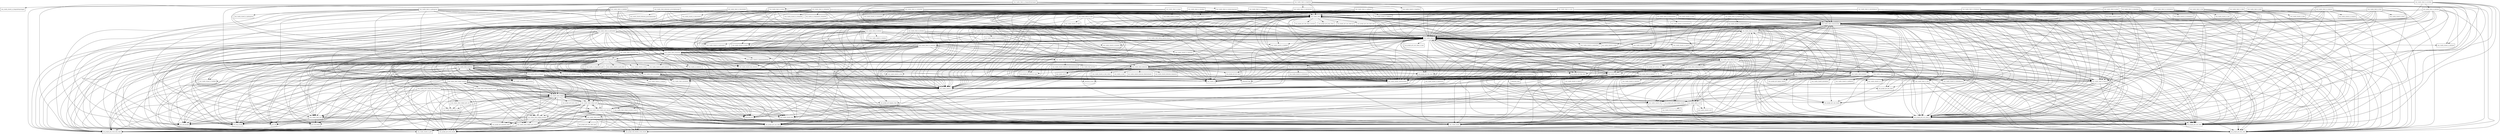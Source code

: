 digraph vaadin_client_8_1_0_rc2_package_dependencies {
  node [shape = box, fontsize=10.0];
  com_vaadin_client -> com_google_gwt_aria_client;
  com_vaadin_client -> com_google_gwt_core_client;
  com_vaadin_client -> com_google_gwt_core_client_impl;
  com_vaadin_client -> com_google_gwt_core_shared;
  com_vaadin_client -> com_google_gwt_dom_client;
  com_vaadin_client -> com_google_gwt_event_dom_client;
  com_vaadin_client -> com_google_gwt_event_shared;
  com_vaadin_client -> com_google_gwt_http_client;
  com_vaadin_client -> com_google_gwt_i18n_client;
  com_vaadin_client -> com_google_gwt_i18n_client_constants;
  com_vaadin_client -> com_google_gwt_i18n_shared;
  com_vaadin_client -> com_google_gwt_jsonp_client;
  com_vaadin_client -> com_google_gwt_logging_client;
  com_vaadin_client -> com_google_gwt_regexp_shared;
  com_vaadin_client -> com_google_gwt_resources_client;
  com_vaadin_client -> com_google_gwt_storage_client;
  com_vaadin_client -> com_google_gwt_user_client;
  com_vaadin_client -> com_google_gwt_user_client_rpc;
  com_vaadin_client -> com_google_gwt_user_client_ui;
  com_vaadin_client -> com_google_web_bindery_event_shared;
  com_vaadin_client -> com_vaadin_client_communication;
  com_vaadin_client -> com_vaadin_client_componentlocator;
  com_vaadin_client -> com_vaadin_client_debug_internal;
  com_vaadin_client -> com_vaadin_client_debug_internal_theme;
  com_vaadin_client -> com_vaadin_client_event;
  com_vaadin_client -> com_vaadin_client_extensions;
  com_vaadin_client -> com_vaadin_client_metadata;
  com_vaadin_client -> com_vaadin_client_ui;
  com_vaadin_client -> com_vaadin_client_ui_aria;
  com_vaadin_client -> com_vaadin_client_ui_layout;
  com_vaadin_client -> com_vaadin_client_ui_ui;
  com_vaadin_client -> com_vaadin_server;
  com_vaadin_client -> com_vaadin_shared;
  com_vaadin_client -> com_vaadin_shared_communication;
  com_vaadin_client -> com_vaadin_shared_ui;
  com_vaadin_client -> com_vaadin_shared_ui_datefield;
  com_vaadin_client -> com_vaadin_shared_ui_ui;
  com_vaadin_client -> com_vaadin_shared_util;
  com_vaadin_client -> elemental_json;
  com_vaadin_client -> java_lang_invoke;
  com_vaadin_client -> java_util_function;
  com_vaadin_client_communication -> com_google_gwt_core_client;
  com_vaadin_client_communication -> com_google_gwt_core_shared;
  com_vaadin_client_communication -> com_google_gwt_dom_client;
  com_vaadin_client_communication -> com_google_gwt_event_dom_client;
  com_vaadin_client_communication -> com_google_gwt_event_shared;
  com_vaadin_client_communication -> com_google_gwt_http_client;
  com_vaadin_client_communication -> com_google_gwt_regexp_shared;
  com_vaadin_client_communication -> com_google_gwt_user_client;
  com_vaadin_client_communication -> com_google_gwt_user_client_ui;
  com_vaadin_client_communication -> com_google_web_bindery_event_shared;
  com_vaadin_client_communication -> com_vaadin_client;
  com_vaadin_client_communication -> com_vaadin_client_extensions;
  com_vaadin_client_communication -> com_vaadin_client_metadata;
  com_vaadin_client_communication -> com_vaadin_client_ui;
  com_vaadin_client_communication -> com_vaadin_client_ui_dd;
  com_vaadin_client_communication -> com_vaadin_client_ui_ui;
  com_vaadin_client_communication -> com_vaadin_client_ui_window;
  com_vaadin_client_communication -> com_vaadin_shared;
  com_vaadin_client_communication -> com_vaadin_shared_communication;
  com_vaadin_client_communication -> com_vaadin_shared_ui_ui;
  com_vaadin_client_communication -> com_vaadin_shared_util;
  com_vaadin_client_communication -> elemental_json;
  com_vaadin_client_componentlocator -> com_google_gwt_core_client;
  com_vaadin_client_componentlocator -> com_google_gwt_dom_client;
  com_vaadin_client_componentlocator -> com_google_gwt_regexp_shared;
  com_vaadin_client_componentlocator -> com_google_gwt_user_client;
  com_vaadin_client_componentlocator -> com_google_gwt_user_client_ui;
  com_vaadin_client_componentlocator -> com_vaadin_client;
  com_vaadin_client_componentlocator -> com_vaadin_client_metadata;
  com_vaadin_client_componentlocator -> com_vaadin_client_ui;
  com_vaadin_client_componentlocator -> com_vaadin_client_ui_orderedlayout;
  com_vaadin_client_componentlocator -> com_vaadin_client_ui_ui;
  com_vaadin_client_componentlocator -> com_vaadin_client_ui_window;
  com_vaadin_client_componentlocator -> com_vaadin_shared;
  com_vaadin_client_componentlocator -> com_vaadin_shared_communication;
  com_vaadin_client_componentlocator -> java_lang_invoke;
  com_vaadin_client_componentlocator -> java_util_function;
  com_vaadin_client_componentlocator -> java_util_stream;
  com_vaadin_client_connectors -> com_google_gwt_core_client;
  com_vaadin_client_connectors -> com_google_gwt_dom_client;
  com_vaadin_client_connectors -> com_google_gwt_event_shared;
  com_vaadin_client_connectors -> com_google_gwt_user_client_ui;
  com_vaadin_client_connectors -> com_vaadin_client;
  com_vaadin_client_connectors -> com_vaadin_client_communication;
  com_vaadin_client_connectors -> com_vaadin_client_connectors_data;
  com_vaadin_client_connectors -> com_vaadin_client_connectors_grid;
  com_vaadin_client_connectors -> com_vaadin_client_data;
  com_vaadin_client_connectors -> com_vaadin_client_extensions;
  com_vaadin_client_connectors -> com_vaadin_client_metadata;
  com_vaadin_client_connectors -> com_vaadin_client_renderers;
  com_vaadin_client_connectors -> com_vaadin_client_ui;
  com_vaadin_client_connectors -> com_vaadin_client_widget_grid;
  com_vaadin_client_connectors -> com_vaadin_client_widgets;
  com_vaadin_client_connectors -> com_vaadin_shared;
  com_vaadin_client_connectors -> com_vaadin_shared_communication;
  com_vaadin_client_connectors -> com_vaadin_shared_data;
  com_vaadin_client_connectors -> com_vaadin_shared_data_selection;
  com_vaadin_client_connectors -> com_vaadin_shared_ui;
  com_vaadin_client_connectors -> com_vaadin_shared_ui_abstractlisting;
  com_vaadin_client_connectors -> com_vaadin_shared_ui_abstractmultiselect;
  com_vaadin_client_connectors -> com_vaadin_shared_ui_grid_renderers;
  com_vaadin_client_connectors -> com_vaadin_ui_renderers;
  com_vaadin_client_connectors -> elemental_json;
  com_vaadin_client_connectors -> java_lang_invoke;
  com_vaadin_client_connectors -> java_util;
  com_vaadin_client_connectors -> java_util_function;
  com_vaadin_client_connectors_data -> com_vaadin_client;
  com_vaadin_client_connectors_data -> com_vaadin_client_data;
  com_vaadin_client_connectors_data -> com_vaadin_client_extensions;
  com_vaadin_client_connectors_data -> com_vaadin_data_provider;
  com_vaadin_client_connectors_data -> com_vaadin_shared;
  com_vaadin_client_connectors_data -> com_vaadin_shared_communication;
  com_vaadin_client_connectors_data -> com_vaadin_shared_data;
  com_vaadin_client_connectors_data -> com_vaadin_shared_extension_datacommunicator;
  com_vaadin_client_connectors_data -> com_vaadin_shared_ui;
  com_vaadin_client_connectors_data -> elemental_json;
  com_vaadin_client_connectors_grid -> com_google_gwt_animation_client;
  com_vaadin_client_connectors_grid -> com_google_gwt_core_client;
  com_vaadin_client_connectors_grid -> com_google_gwt_dom_client;
  com_vaadin_client_connectors_grid -> com_google_gwt_event_shared;
  com_vaadin_client_connectors_grid -> com_google_gwt_safehtml_shared;
  com_vaadin_client_connectors_grid -> com_google_gwt_user_client;
  com_vaadin_client_connectors_grid -> com_google_gwt_user_client_ui;
  com_vaadin_client_connectors_grid -> com_vaadin_client;
  com_vaadin_client_connectors_grid -> com_vaadin_client_annotations;
  com_vaadin_client_connectors_grid -> com_vaadin_client_connectors;
  com_vaadin_client_connectors_grid -> com_vaadin_client_data;
  com_vaadin_client_connectors_grid -> com_vaadin_client_extensions;
  com_vaadin_client_connectors_grid -> com_vaadin_client_renderers;
  com_vaadin_client_connectors_grid -> com_vaadin_client_ui;
  com_vaadin_client_connectors_grid -> com_vaadin_client_ui_ui;
  com_vaadin_client_connectors_grid -> com_vaadin_client_widget_escalator;
  com_vaadin_client_connectors_grid -> com_vaadin_client_widget_escalator_events;
  com_vaadin_client_connectors_grid -> com_vaadin_client_widget_grid;
  com_vaadin_client_connectors_grid -> com_vaadin_client_widget_grid_events;
  com_vaadin_client_connectors_grid -> com_vaadin_client_widget_grid_selection;
  com_vaadin_client_connectors_grid -> com_vaadin_client_widget_grid_sort;
  com_vaadin_client_connectors_grid -> com_vaadin_client_widgets;
  com_vaadin_client_connectors_grid -> com_vaadin_shared;
  com_vaadin_client_connectors_grid -> com_vaadin_shared_communication;
  com_vaadin_client_connectors_grid -> com_vaadin_shared_data;
  com_vaadin_client_connectors_grid -> com_vaadin_shared_data_selection;
  com_vaadin_client_connectors_grid -> com_vaadin_shared_data_sort;
  com_vaadin_client_connectors_grid -> com_vaadin_shared_ui;
  com_vaadin_client_connectors_grid -> com_vaadin_shared_ui_abstractlisting;
  com_vaadin_client_connectors_grid -> com_vaadin_shared_ui_dnd;
  com_vaadin_client_connectors_grid -> com_vaadin_shared_ui_grid;
  com_vaadin_client_connectors_grid -> com_vaadin_shared_ui_grid_editor;
  com_vaadin_client_connectors_grid -> com_vaadin_shared_ui_grid_renderers;
  com_vaadin_client_connectors_grid -> com_vaadin_shared_ui_tree;
  com_vaadin_client_connectors_grid -> com_vaadin_shared_ui_treegrid;
  com_vaadin_client_connectors_grid -> com_vaadin_ui;
  com_vaadin_client_connectors_grid -> com_vaadin_ui_components_grid;
  com_vaadin_client_connectors_grid -> com_vaadin_ui_renderers;
  com_vaadin_client_connectors_grid -> elemental_events;
  com_vaadin_client_connectors_grid -> elemental_json;
  com_vaadin_client_connectors_grid -> java_lang_invoke;
  com_vaadin_client_connectors_grid -> java_util;
  com_vaadin_client_connectors_grid -> java_util_function;
  com_vaadin_client_connectors_grid -> java_util_stream;
  com_vaadin_client_connectors_tree -> com_vaadin_client_connectors_grid;
  com_vaadin_client_connectors_tree -> com_vaadin_client_renderers;
  com_vaadin_client_connectors_tree -> com_vaadin_client_widget_grid_selection;
  com_vaadin_client_connectors_tree -> com_vaadin_client_widgets;
  com_vaadin_client_connectors_tree -> com_vaadin_shared_communication;
  com_vaadin_client_connectors_tree -> com_vaadin_shared_ui;
  com_vaadin_client_connectors_tree -> com_vaadin_shared_ui_grid;
  com_vaadin_client_connectors_tree -> com_vaadin_shared_ui_tree;
  com_vaadin_client_connectors_tree -> com_vaadin_ui;
  com_vaadin_client_data -> com_google_gwt_core_client;
  com_vaadin_client_data -> com_vaadin_client;
  com_vaadin_client_data -> com_vaadin_shared;
  com_vaadin_client_data -> java_lang_invoke;
  com_vaadin_client_data -> java_util;
  com_vaadin_client_data -> java_util_function;
  com_vaadin_client_data -> java_util_stream;
  com_vaadin_client_debug_internal -> com_google_gwt_core_client;
  com_vaadin_client_debug_internal -> com_google_gwt_core_shared;
  com_vaadin_client_debug_internal -> com_google_gwt_dom_client;
  com_vaadin_client_debug_internal -> com_google_gwt_event_dom_client;
  com_vaadin_client_debug_internal -> com_google_gwt_event_logical_shared;
  com_vaadin_client_debug_internal -> com_google_gwt_event_shared;
  com_vaadin_client_debug_internal -> com_google_gwt_http_client;
  com_vaadin_client_debug_internal -> com_google_gwt_i18n_client;
  com_vaadin_client_debug_internal -> com_google_gwt_logging_client;
  com_vaadin_client_debug_internal -> com_google_gwt_storage_client;
  com_vaadin_client_debug_internal -> com_google_gwt_user_client;
  com_vaadin_client_debug_internal -> com_google_gwt_user_client_ui;
  com_vaadin_client_debug_internal -> com_vaadin_client;
  com_vaadin_client_debug_internal -> com_vaadin_client_communication;
  com_vaadin_client_debug_internal -> com_vaadin_client_componentlocator;
  com_vaadin_client_debug_internal -> com_vaadin_client_metadata;
  com_vaadin_client_debug_internal -> com_vaadin_client_ui;
  com_vaadin_client_debug_internal -> com_vaadin_client_ui_ui;
  com_vaadin_client_debug_internal -> com_vaadin_shared;
  com_vaadin_client_debug_internal -> com_vaadin_shared_communication;
  com_vaadin_client_debug_internal -> com_vaadin_shared_ui_ui;
  com_vaadin_client_debug_internal -> com_vaadin_shared_util;
  com_vaadin_client_debug_internal_theme -> com_google_gwt_resources_client;
  com_vaadin_client_event -> com_google_gwt_core_client;
  com_vaadin_client_event -> com_google_gwt_dom_client;
  com_vaadin_client_event -> com_google_gwt_event_dom_client;
  com_vaadin_client_event -> com_google_gwt_event_shared;
  com_vaadin_client_event -> com_google_gwt_user_client_impl;
  com_vaadin_client_event -> com_google_web_bindery_event_shared;
  com_vaadin_client_extensions -> com_google_gwt_animation_client;
  com_vaadin_client_extensions -> com_google_gwt_core_client;
  com_vaadin_client_extensions -> com_google_gwt_dom_client;
  com_vaadin_client_extensions -> com_google_gwt_event_dom_client;
  com_vaadin_client_extensions -> com_google_gwt_event_shared;
  com_vaadin_client_extensions -> com_google_gwt_http_client;
  com_vaadin_client_extensions -> com_google_gwt_user_client;
  com_vaadin_client_extensions -> com_google_gwt_user_client_ui;
  com_vaadin_client_extensions -> com_google_gwt_xhr_client;
  com_vaadin_client_extensions -> com_vaadin_client;
  com_vaadin_client_extensions -> com_vaadin_client_annotations;
  com_vaadin_client_extensions -> com_vaadin_client_communication;
  com_vaadin_client_extensions -> com_vaadin_client_ui;
  com_vaadin_client_extensions -> com_vaadin_client_ui_layout;
  com_vaadin_client_extensions -> com_vaadin_client_ui_ui;
  com_vaadin_client_extensions -> com_vaadin_server;
  com_vaadin_client_extensions -> com_vaadin_shared;
  com_vaadin_client_extensions -> com_vaadin_shared_communication;
  com_vaadin_client_extensions -> com_vaadin_shared_extension_filedownloader;
  com_vaadin_client_extensions -> com_vaadin_shared_extension_responsive;
  com_vaadin_client_extensions -> com_vaadin_shared_ui;
  com_vaadin_client_extensions -> com_vaadin_shared_ui_dnd;
  com_vaadin_client_extensions -> com_vaadin_shared_ui_dnd_criteria;
  com_vaadin_client_extensions -> com_vaadin_shared_util;
  com_vaadin_client_extensions -> com_vaadin_ui_dnd;
  com_vaadin_client_extensions -> elemental_events;
  com_vaadin_client_extensions -> elemental_html;
  com_vaadin_client_extensions -> java_lang_invoke;
  com_vaadin_client_extensions -> java_util;
  com_vaadin_client_extensions -> java_util_function;
  com_vaadin_client_extensions -> java_util_stream;
  com_vaadin_client_extensions_javascriptmanager -> com_google_gwt_core_client;
  com_vaadin_client_extensions_javascriptmanager -> com_vaadin_client;
  com_vaadin_client_extensions_javascriptmanager -> com_vaadin_client_communication;
  com_vaadin_client_extensions_javascriptmanager -> com_vaadin_client_extensions;
  com_vaadin_client_extensions_javascriptmanager -> com_vaadin_shared_communication;
  com_vaadin_client_extensions_javascriptmanager -> com_vaadin_shared_extension_javascriptmanager;
  com_vaadin_client_extensions_javascriptmanager -> com_vaadin_shared_ui;
  com_vaadin_client_extensions_javascriptmanager -> com_vaadin_ui;
  com_vaadin_client_extensions_javascriptmanager -> elemental_json;
  com_vaadin_client_metadata -> com_google_gwt_core_client;
  com_vaadin_client_metadata -> com_google_gwt_core_shared;
  com_vaadin_client_metadata -> com_google_gwt_dom_client;
  com_vaadin_client_metadata -> com_google_gwt_event_dom_client;
  com_vaadin_client_metadata -> com_google_gwt_event_shared;
  com_vaadin_client_metadata -> com_google_gwt_user_client;
  com_vaadin_client_metadata -> com_google_gwt_user_client_ui;
  com_vaadin_client_metadata -> com_vaadin_client;
  com_vaadin_client_metadata -> com_vaadin_client_communication;
  com_vaadin_client_metadata -> com_vaadin_shared_annotations;
  com_vaadin_client_renderers -> com_google_gwt_core_client;
  com_vaadin_client_renderers -> com_google_gwt_core_shared;
  com_vaadin_client_renderers -> com_google_gwt_dom_client;
  com_vaadin_client_renderers -> com_google_gwt_event_dom_client;
  com_vaadin_client_renderers -> com_google_gwt_event_shared;
  com_vaadin_client_renderers -> com_google_gwt_i18n_client;
  com_vaadin_client_renderers -> com_google_gwt_i18n_shared;
  com_vaadin_client_renderers -> com_google_gwt_safehtml_shared;
  com_vaadin_client_renderers -> com_google_gwt_user_client;
  com_vaadin_client_renderers -> com_google_gwt_user_client_ui;
  com_vaadin_client_renderers -> com_google_web_bindery_event_shared;
  com_vaadin_client_renderers -> com_vaadin_client;
  com_vaadin_client_renderers -> com_vaadin_client_ui;
  com_vaadin_client_renderers -> com_vaadin_client_ui_treegrid;
  com_vaadin_client_renderers -> com_vaadin_client_widget_escalator;
  com_vaadin_client_renderers -> com_vaadin_client_widget_grid;
  com_vaadin_client_renderers -> com_vaadin_client_widgets;
  com_vaadin_client_renderers -> com_vaadin_shared_data;
  com_vaadin_client_renderers -> com_vaadin_shared_ui_grid;
  com_vaadin_client_renderers -> elemental_json;
  com_vaadin_client_renderers -> java_lang_invoke;
  com_vaadin_client_renderers -> java_util_function;
  com_vaadin_client_ui -> com_google_gwt_animation_client;
  com_vaadin_client_ui -> com_google_gwt_aria_client;
  com_vaadin_client_ui -> com_google_gwt_core_client;
  com_vaadin_client_ui -> com_google_gwt_core_shared;
  com_vaadin_client_ui -> com_google_gwt_dom_client;
  com_vaadin_client_ui -> com_google_gwt_event_dom_client;
  com_vaadin_client_ui -> com_google_gwt_event_logical_shared;
  com_vaadin_client_ui -> com_google_gwt_event_shared;
  com_vaadin_client_ui -> com_google_gwt_http_client;
  com_vaadin_client_ui -> com_google_gwt_i18n_client;
  com_vaadin_client_ui -> com_google_gwt_regexp_shared;
  com_vaadin_client_ui -> com_google_gwt_user_client;
  com_vaadin_client_ui -> com_google_gwt_user_client_ui;
  com_vaadin_client_ui -> com_google_gwt_user_client_ui_impl;
  com_vaadin_client_ui -> com_google_gwt_xhr_client;
  com_vaadin_client_ui -> com_google_web_bindery_event_shared;
  com_vaadin_client_ui -> com_vaadin_client;
  com_vaadin_client_ui -> com_vaadin_client_annotations;
  com_vaadin_client_ui -> com_vaadin_client_communication;
  com_vaadin_client_ui -> com_vaadin_client_connectors;
  com_vaadin_client_ui -> com_vaadin_client_debug_internal;
  com_vaadin_client_ui -> com_vaadin_client_extensions;
  com_vaadin_client_ui -> com_vaadin_client_metadata;
  com_vaadin_client_ui -> com_vaadin_client_ui_aria;
  com_vaadin_client_ui -> com_vaadin_client_ui_combobox;
  com_vaadin_client_ui -> com_vaadin_client_ui_dd;
  com_vaadin_client_ui -> com_vaadin_client_ui_gridlayout;
  com_vaadin_client_ui -> com_vaadin_client_ui_layout;
  com_vaadin_client_ui -> com_vaadin_client_ui_menubar;
  com_vaadin_client_ui -> com_vaadin_client_ui_orderedlayout;
  com_vaadin_client_ui -> com_vaadin_client_ui_popupview;
  com_vaadin_client_ui -> com_vaadin_client_ui_richtextarea;
  com_vaadin_client_ui -> com_vaadin_client_ui_ui;
  com_vaadin_client_ui -> com_vaadin_client_ui_upload;
  com_vaadin_client_ui -> com_vaadin_client_ui_window;
  com_vaadin_client_ui -> com_vaadin_client_widgets;
  com_vaadin_client_ui -> com_vaadin_shared;
  com_vaadin_client_ui -> com_vaadin_shared_communication;
  com_vaadin_client_ui -> com_vaadin_shared_data;
  com_vaadin_client_ui -> com_vaadin_shared_ui;
  com_vaadin_client_ui -> com_vaadin_shared_ui_accordion;
  com_vaadin_client_ui -> com_vaadin_shared_ui_button;
  com_vaadin_client_ui -> com_vaadin_shared_ui_combobox;
  com_vaadin_client_ui -> com_vaadin_shared_ui_datefield;
  com_vaadin_client_ui -> com_vaadin_shared_ui_dd;
  com_vaadin_client_ui -> com_vaadin_shared_ui_embedded;
  com_vaadin_client_ui -> com_vaadin_shared_ui_gridlayout;
  com_vaadin_client_ui -> com_vaadin_shared_ui_listselect;
  com_vaadin_client_ui -> com_vaadin_shared_ui_menubar;
  com_vaadin_client_ui -> com_vaadin_shared_ui_nativeselect;
  com_vaadin_client_ui -> com_vaadin_shared_ui_slider;
  com_vaadin_client_ui -> com_vaadin_shared_ui_tabsheet;
  com_vaadin_client_ui -> com_vaadin_shared_ui_ui;
  com_vaadin_client_ui -> com_vaadin_shared_ui_upload;
  com_vaadin_client_ui -> com_vaadin_shared_ui_window;
  com_vaadin_client_ui -> com_vaadin_shared_util;
  com_vaadin_client_ui -> com_vaadin_ui;
  com_vaadin_client_ui -> elemental_json;
  com_vaadin_client_ui -> java_lang_invoke;
  com_vaadin_client_ui -> java_util;
  com_vaadin_client_ui -> java_util_function;
  com_vaadin_client_ui -> java_util_stream;
  com_vaadin_client_ui_absolutelayout -> com_google_gwt_dom_client;
  com_vaadin_client_ui_absolutelayout -> com_google_gwt_event_shared;
  com_vaadin_client_ui_absolutelayout -> com_google_gwt_user_client;
  com_vaadin_client_ui_absolutelayout -> com_google_gwt_user_client_ui;
  com_vaadin_client_ui_absolutelayout -> com_vaadin_client;
  com_vaadin_client_ui_absolutelayout -> com_vaadin_client_communication;
  com_vaadin_client_ui_absolutelayout -> com_vaadin_client_ui;
  com_vaadin_client_ui_absolutelayout -> com_vaadin_shared;
  com_vaadin_client_ui_absolutelayout -> com_vaadin_shared_communication;
  com_vaadin_client_ui_absolutelayout -> com_vaadin_shared_ui;
  com_vaadin_client_ui_absolutelayout -> com_vaadin_shared_ui_absolutelayout;
  com_vaadin_client_ui_absolutelayout -> com_vaadin_ui;
  com_vaadin_client_ui_accordion -> com_google_gwt_dom_client;
  com_vaadin_client_ui_accordion -> com_google_gwt_user_client;
  com_vaadin_client_ui_accordion -> com_google_gwt_user_client_ui;
  com_vaadin_client_ui_accordion -> com_vaadin_client;
  com_vaadin_client_ui_accordion -> com_vaadin_client_communication;
  com_vaadin_client_ui_accordion -> com_vaadin_client_ui;
  com_vaadin_client_ui_accordion -> com_vaadin_client_ui_layout;
  com_vaadin_client_ui_accordion -> com_vaadin_client_ui_tabsheet;
  com_vaadin_client_ui_accordion -> com_vaadin_shared;
  com_vaadin_client_ui_accordion -> com_vaadin_shared_communication;
  com_vaadin_client_ui_accordion -> com_vaadin_shared_ui;
  com_vaadin_client_ui_accordion -> com_vaadin_shared_ui_accordion;
  com_vaadin_client_ui_accordion -> com_vaadin_shared_ui_tabsheet;
  com_vaadin_client_ui_accordion -> com_vaadin_ui;
  com_vaadin_client_ui_aria -> com_google_gwt_aria_client;
  com_vaadin_client_ui_aria -> com_google_gwt_dom_client;
  com_vaadin_client_ui_aria -> com_google_gwt_user_client;
  com_vaadin_client_ui_aria -> com_google_gwt_user_client_ui;
  com_vaadin_client_ui_audio -> com_google_gwt_core_client;
  com_vaadin_client_ui_audio -> com_google_gwt_dom_client;
  com_vaadin_client_ui_audio -> com_google_gwt_user_client;
  com_vaadin_client_ui_audio -> com_google_gwt_user_client_ui;
  com_vaadin_client_ui_audio -> com_vaadin_client;
  com_vaadin_client_ui_audio -> com_vaadin_client_communication;
  com_vaadin_client_ui_audio -> com_vaadin_client_ui;
  com_vaadin_client_ui_audio -> com_vaadin_shared;
  com_vaadin_client_ui_audio -> com_vaadin_shared_communication;
  com_vaadin_client_ui_audio -> com_vaadin_shared_ui;
  com_vaadin_client_ui_audio -> com_vaadin_shared_ui_audio;
  com_vaadin_client_ui_audio -> com_vaadin_ui;
  com_vaadin_client_ui_browserframe -> com_google_gwt_user_client_ui;
  com_vaadin_client_ui_browserframe -> com_vaadin_client_communication;
  com_vaadin_client_ui_browserframe -> com_vaadin_client_ui;
  com_vaadin_client_ui_browserframe -> com_vaadin_shared;
  com_vaadin_client_ui_browserframe -> com_vaadin_shared_communication;
  com_vaadin_client_ui_browserframe -> com_vaadin_shared_ui;
  com_vaadin_client_ui_browserframe -> com_vaadin_shared_ui_browserframe;
  com_vaadin_client_ui_browserframe -> com_vaadin_ui;
  com_vaadin_client_ui_button -> com_google_gwt_dom_client;
  com_vaadin_client_ui_button -> com_google_gwt_event_dom_client;
  com_vaadin_client_ui_button -> com_google_gwt_event_shared;
  com_vaadin_client_ui_button -> com_google_gwt_user_client;
  com_vaadin_client_ui_button -> com_google_gwt_user_client_ui;
  com_vaadin_client_ui_button -> com_vaadin_client;
  com_vaadin_client_ui_button -> com_vaadin_client_annotations;
  com_vaadin_client_ui_button -> com_vaadin_client_ui;
  com_vaadin_client_ui_button -> com_vaadin_shared;
  com_vaadin_client_ui_button -> com_vaadin_shared_communication;
  com_vaadin_client_ui_button -> com_vaadin_shared_ui;
  com_vaadin_client_ui_button -> com_vaadin_shared_ui_button;
  com_vaadin_client_ui_button -> com_vaadin_ui;
  com_vaadin_client_ui_checkbox -> com_google_gwt_dom_client;
  com_vaadin_client_ui_checkbox -> com_google_gwt_event_dom_client;
  com_vaadin_client_ui_checkbox -> com_google_gwt_event_shared;
  com_vaadin_client_ui_checkbox -> com_google_gwt_user_client;
  com_vaadin_client_ui_checkbox -> com_google_gwt_user_client_ui;
  com_vaadin_client_ui_checkbox -> com_vaadin_client;
  com_vaadin_client_ui_checkbox -> com_vaadin_client_annotations;
  com_vaadin_client_ui_checkbox -> com_vaadin_client_communication;
  com_vaadin_client_ui_checkbox -> com_vaadin_client_ui;
  com_vaadin_client_ui_checkbox -> com_vaadin_shared;
  com_vaadin_client_ui_checkbox -> com_vaadin_shared_communication;
  com_vaadin_client_ui_checkbox -> com_vaadin_shared_ui;
  com_vaadin_client_ui_checkbox -> com_vaadin_shared_ui_checkbox;
  com_vaadin_client_ui_checkbox -> com_vaadin_ui;
  com_vaadin_client_ui_colorpicker -> com_google_gwt_core_client;
  com_vaadin_client_ui_colorpicker -> com_google_gwt_dom_client;
  com_vaadin_client_ui_colorpicker -> com_google_gwt_event_dom_client;
  com_vaadin_client_ui_colorpicker -> com_google_gwt_event_shared;
  com_vaadin_client_ui_colorpicker -> com_google_gwt_user_client;
  com_vaadin_client_ui_colorpicker -> com_google_gwt_user_client_ui;
  com_vaadin_client_ui_colorpicker -> com_vaadin_client;
  com_vaadin_client_ui_colorpicker -> com_vaadin_client_annotations;
  com_vaadin_client_ui_colorpicker -> com_vaadin_client_communication;
  com_vaadin_client_ui_colorpicker -> com_vaadin_client_ui;
  com_vaadin_client_ui_colorpicker -> com_vaadin_shared;
  com_vaadin_client_ui_colorpicker -> com_vaadin_shared_communication;
  com_vaadin_client_ui_colorpicker -> com_vaadin_shared_ui;
  com_vaadin_client_ui_colorpicker -> com_vaadin_shared_ui_colorpicker;
  com_vaadin_client_ui_colorpicker -> com_vaadin_ui;
  com_vaadin_client_ui_colorpicker -> com_vaadin_ui_components_colorpicker;
  com_vaadin_client_ui_combobox -> com_google_gwt_user_client_ui;
  com_vaadin_client_ui_combobox -> com_vaadin_client;
  com_vaadin_client_ui_combobox -> com_vaadin_client_annotations;
  com_vaadin_client_ui_combobox -> com_vaadin_client_communication;
  com_vaadin_client_ui_combobox -> com_vaadin_client_connectors;
  com_vaadin_client_ui_combobox -> com_vaadin_client_connectors_data;
  com_vaadin_client_ui_combobox -> com_vaadin_client_data;
  com_vaadin_client_ui_combobox -> com_vaadin_client_ui;
  com_vaadin_client_ui_combobox -> com_vaadin_shared;
  com_vaadin_client_ui_combobox -> com_vaadin_shared_communication;
  com_vaadin_client_ui_combobox -> com_vaadin_shared_data;
  com_vaadin_client_ui_combobox -> com_vaadin_shared_data_selection;
  com_vaadin_client_ui_combobox -> com_vaadin_shared_ui;
  com_vaadin_client_ui_combobox -> com_vaadin_shared_ui_abstractlisting;
  com_vaadin_client_ui_combobox -> com_vaadin_shared_ui_combobox;
  com_vaadin_client_ui_combobox -> com_vaadin_ui;
  com_vaadin_client_ui_combobox -> elemental_json;
  com_vaadin_client_ui_combobox -> java_util;
  com_vaadin_client_ui_composite -> com_google_gwt_dom_client;
  com_vaadin_client_ui_composite -> com_google_gwt_user_client_ui;
  com_vaadin_client_ui_composite -> com_vaadin_client;
  com_vaadin_client_ui_composite -> com_vaadin_client_ui;
  com_vaadin_client_ui_composite -> com_vaadin_shared;
  com_vaadin_client_ui_composite -> com_vaadin_shared_communication;
  com_vaadin_client_ui_composite -> com_vaadin_shared_ui;
  com_vaadin_client_ui_composite -> com_vaadin_ui;
  com_vaadin_client_ui_csslayout -> com_google_gwt_dom_client;
  com_vaadin_client_ui_csslayout -> com_google_gwt_user_client;
  com_vaadin_client_ui_csslayout -> com_google_gwt_user_client_ui;
  com_vaadin_client_ui_csslayout -> com_vaadin_client;
  com_vaadin_client_ui_csslayout -> com_vaadin_client_communication;
  com_vaadin_client_ui_csslayout -> com_vaadin_client_ui;
  com_vaadin_client_ui_csslayout -> com_vaadin_shared;
  com_vaadin_client_ui_csslayout -> com_vaadin_shared_communication;
  com_vaadin_client_ui_csslayout -> com_vaadin_shared_ui;
  com_vaadin_client_ui_csslayout -> com_vaadin_shared_ui_csslayout;
  com_vaadin_client_ui_csslayout -> com_vaadin_shared_util;
  com_vaadin_client_ui_csslayout -> com_vaadin_ui;
  com_vaadin_client_ui_customcomponent -> com_google_gwt_user_client_ui;
  com_vaadin_client_ui_customcomponent -> com_vaadin_client;
  com_vaadin_client_ui_customcomponent -> com_vaadin_client_ui;
  com_vaadin_client_ui_customcomponent -> com_vaadin_shared_ui;
  com_vaadin_client_ui_customcomponent -> com_vaadin_ui;
  com_vaadin_client_ui_customfield -> com_google_gwt_event_shared;
  com_vaadin_client_ui_customfield -> com_google_gwt_user_client_ui;
  com_vaadin_client_ui_customfield -> com_vaadin_client;
  com_vaadin_client_ui_customfield -> com_vaadin_client_communication;
  com_vaadin_client_ui_customfield -> com_vaadin_client_ui;
  com_vaadin_client_ui_customfield -> com_vaadin_shared;
  com_vaadin_client_ui_customfield -> com_vaadin_shared_communication;
  com_vaadin_client_ui_customfield -> com_vaadin_shared_ui;
  com_vaadin_client_ui_customfield -> com_vaadin_shared_ui_customfield;
  com_vaadin_client_ui_customfield -> com_vaadin_ui;
  com_vaadin_client_ui_customlayout -> com_google_gwt_dom_client;
  com_vaadin_client_ui_customlayout -> com_google_gwt_user_client;
  com_vaadin_client_ui_customlayout -> com_google_gwt_user_client_ui;
  com_vaadin_client_ui_customlayout -> com_vaadin_client;
  com_vaadin_client_ui_customlayout -> com_vaadin_client_communication;
  com_vaadin_client_ui_customlayout -> com_vaadin_client_ui;
  com_vaadin_client_ui_customlayout -> com_vaadin_shared;
  com_vaadin_client_ui_customlayout -> com_vaadin_shared_communication;
  com_vaadin_client_ui_customlayout -> com_vaadin_shared_ui;
  com_vaadin_client_ui_customlayout -> com_vaadin_shared_ui_customlayout;
  com_vaadin_client_ui_customlayout -> com_vaadin_ui;
  com_vaadin_client_ui_datefield -> com_google_gwt_event_logical_shared;
  com_vaadin_client_ui_datefield -> com_google_gwt_event_shared;
  com_vaadin_client_ui_datefield -> com_google_gwt_user_client_ui;
  com_vaadin_client_ui_datefield -> com_vaadin_client;
  com_vaadin_client_ui_datefield -> com_vaadin_client_communication;
  com_vaadin_client_ui_datefield -> com_vaadin_client_ui;
  com_vaadin_client_ui_datefield -> com_vaadin_shared;
  com_vaadin_client_ui_datefield -> com_vaadin_shared_communication;
  com_vaadin_client_ui_datefield -> com_vaadin_shared_ui;
  com_vaadin_client_ui_datefield -> com_vaadin_shared_ui_datefield;
  com_vaadin_client_ui_datefield -> com_vaadin_ui;
  com_vaadin_client_ui_datefield -> java_lang_invoke;
  com_vaadin_client_ui_datefield -> java_util;
  com_vaadin_client_ui_datefield -> java_util_function;
  com_vaadin_client_ui_datefield -> java_util_stream;
  com_vaadin_client_ui_dd -> com_google_gwt_core_client;
  com_vaadin_client_ui_dd -> com_google_gwt_dom_client;
  com_vaadin_client_ui_dd -> com_google_gwt_event_dom_client;
  com_vaadin_client_ui_dd -> com_google_gwt_event_shared;
  com_vaadin_client_ui_dd -> com_google_gwt_user_client;
  com_vaadin_client_ui_dd -> com_google_gwt_user_client_ui;
  com_vaadin_client_ui_dd -> com_vaadin_client;
  com_vaadin_client_ui_dd -> com_vaadin_client_communication;
  com_vaadin_client_ui_dd -> com_vaadin_client_ui;
  com_vaadin_client_ui_dd -> com_vaadin_event_dd_acceptcriteria;
  com_vaadin_client_ui_dd -> com_vaadin_shared;
  com_vaadin_client_ui_dd -> com_vaadin_shared_ui_dd;
  com_vaadin_client_ui_draganddropwrapper -> com_google_gwt_user_client_ui;
  com_vaadin_client_ui_draganddropwrapper -> com_vaadin_client;
  com_vaadin_client_ui_draganddropwrapper -> com_vaadin_client_ui;
  com_vaadin_client_ui_draganddropwrapper -> com_vaadin_client_ui_customcomponent;
  com_vaadin_client_ui_draganddropwrapper -> com_vaadin_client_ui_dd;
  com_vaadin_client_ui_draganddropwrapper -> com_vaadin_shared;
  com_vaadin_client_ui_draganddropwrapper -> com_vaadin_shared_communication;
  com_vaadin_client_ui_draganddropwrapper -> com_vaadin_shared_ui;
  com_vaadin_client_ui_draganddropwrapper -> com_vaadin_shared_ui_draganddropwrapper;
  com_vaadin_client_ui_draganddropwrapper -> com_vaadin_ui;
  com_vaadin_client_ui_embedded -> com_google_gwt_dom_client;
  com_vaadin_client_ui_embedded -> com_google_gwt_user_client;
  com_vaadin_client_ui_embedded -> com_google_gwt_user_client_ui;
  com_vaadin_client_ui_embedded -> com_vaadin_client;
  com_vaadin_client_ui_embedded -> com_vaadin_client_communication;
  com_vaadin_client_ui_embedded -> com_vaadin_client_ui;
  com_vaadin_client_ui_embedded -> com_vaadin_shared;
  com_vaadin_client_ui_embedded -> com_vaadin_shared_communication;
  com_vaadin_client_ui_embedded -> com_vaadin_shared_ui;
  com_vaadin_client_ui_embedded -> com_vaadin_shared_ui_embedded;
  com_vaadin_client_ui_embedded -> com_vaadin_ui;
  com_vaadin_client_ui_flash -> com_google_gwt_dom_client;
  com_vaadin_client_ui_flash -> com_google_gwt_user_client;
  com_vaadin_client_ui_flash -> com_google_gwt_user_client_ui;
  com_vaadin_client_ui_flash -> com_vaadin_client;
  com_vaadin_client_ui_flash -> com_vaadin_client_communication;
  com_vaadin_client_ui_flash -> com_vaadin_client_ui;
  com_vaadin_client_ui_flash -> com_vaadin_client_ui_layout;
  com_vaadin_client_ui_flash -> com_vaadin_shared;
  com_vaadin_client_ui_flash -> com_vaadin_shared_communication;
  com_vaadin_client_ui_flash -> com_vaadin_shared_ui;
  com_vaadin_client_ui_flash -> com_vaadin_shared_ui_flash;
  com_vaadin_client_ui_flash -> com_vaadin_ui;
  com_vaadin_client_ui_formlayout -> com_google_gwt_dom_client;
  com_vaadin_client_ui_formlayout -> com_google_gwt_event_dom_client;
  com_vaadin_client_ui_formlayout -> com_google_gwt_event_shared;
  com_vaadin_client_ui_formlayout -> com_google_gwt_user_client;
  com_vaadin_client_ui_formlayout -> com_google_gwt_user_client_ui;
  com_vaadin_client_ui_formlayout -> com_vaadin_client;
  com_vaadin_client_ui_formlayout -> com_vaadin_client_communication;
  com_vaadin_client_ui_formlayout -> com_vaadin_client_ui;
  com_vaadin_client_ui_formlayout -> com_vaadin_client_ui_layout;
  com_vaadin_client_ui_formlayout -> com_vaadin_shared;
  com_vaadin_client_ui_formlayout -> com_vaadin_shared_communication;
  com_vaadin_client_ui_formlayout -> com_vaadin_shared_ui;
  com_vaadin_client_ui_formlayout -> com_vaadin_shared_ui_orderedlayout;
  com_vaadin_client_ui_formlayout -> com_vaadin_ui;
  com_vaadin_client_ui_gridlayout -> com_google_gwt_dom_client;
  com_vaadin_client_ui_gridlayout -> com_google_gwt_user_client;
  com_vaadin_client_ui_gridlayout -> com_google_gwt_user_client_ui;
  com_vaadin_client_ui_gridlayout -> com_vaadin_client;
  com_vaadin_client_ui_gridlayout -> com_vaadin_client_communication;
  com_vaadin_client_ui_gridlayout -> com_vaadin_client_ui;
  com_vaadin_client_ui_gridlayout -> com_vaadin_client_ui_layout;
  com_vaadin_client_ui_gridlayout -> com_vaadin_shared;
  com_vaadin_client_ui_gridlayout -> com_vaadin_shared_communication;
  com_vaadin_client_ui_gridlayout -> com_vaadin_shared_ui;
  com_vaadin_client_ui_gridlayout -> com_vaadin_shared_ui_gridlayout;
  com_vaadin_client_ui_gridlayout -> com_vaadin_ui;
  com_vaadin_client_ui_image -> com_google_gwt_dom_client;
  com_vaadin_client_ui_image -> com_google_gwt_event_dom_client;
  com_vaadin_client_ui_image -> com_google_gwt_event_shared;
  com_vaadin_client_ui_image -> com_google_gwt_user_client_ui;
  com_vaadin_client_ui_image -> com_vaadin_client;
  com_vaadin_client_ui_image -> com_vaadin_client_communication;
  com_vaadin_client_ui_image -> com_vaadin_client_ui;
  com_vaadin_client_ui_image -> com_vaadin_shared;
  com_vaadin_client_ui_image -> com_vaadin_shared_communication;
  com_vaadin_client_ui_image -> com_vaadin_shared_ui;
  com_vaadin_client_ui_image -> com_vaadin_shared_ui_image;
  com_vaadin_client_ui_image -> com_vaadin_ui;
  com_vaadin_client_ui_label -> com_google_gwt_dom_client;
  com_vaadin_client_ui_label -> com_google_gwt_user_client;
  com_vaadin_client_ui_label -> com_google_gwt_user_client_ui;
  com_vaadin_client_ui_label -> com_vaadin_client;
  com_vaadin_client_ui_label -> com_vaadin_client_communication;
  com_vaadin_client_ui_label -> com_vaadin_client_ui;
  com_vaadin_client_ui_label -> com_vaadin_shared;
  com_vaadin_client_ui_label -> com_vaadin_shared_communication;
  com_vaadin_client_ui_label -> com_vaadin_shared_ui;
  com_vaadin_client_ui_label -> com_vaadin_shared_ui_label;
  com_vaadin_client_ui_label -> com_vaadin_ui;
  com_vaadin_client_ui_layout -> com_google_gwt_core_client;
  com_vaadin_client_ui_layout -> com_google_gwt_dom_client;
  com_vaadin_client_ui_layout -> com_google_gwt_user_client;
  com_vaadin_client_ui_layout -> com_google_gwt_user_client_ui;
  com_vaadin_client_ui_layout -> com_vaadin_client;
  com_vaadin_client_ui_layout -> com_vaadin_client_ui;
  com_vaadin_client_ui_layout -> com_vaadin_shared;
  com_vaadin_client_ui_layout -> com_vaadin_shared_ui;
  com_vaadin_client_ui_link -> com_google_gwt_dom_client;
  com_vaadin_client_ui_link -> com_google_gwt_user_client;
  com_vaadin_client_ui_link -> com_google_gwt_user_client_ui;
  com_vaadin_client_ui_link -> com_vaadin_client;
  com_vaadin_client_ui_link -> com_vaadin_client_communication;
  com_vaadin_client_ui_link -> com_vaadin_client_ui;
  com_vaadin_client_ui_link -> com_vaadin_shared;
  com_vaadin_client_ui_link -> com_vaadin_shared_communication;
  com_vaadin_client_ui_link -> com_vaadin_shared_ui;
  com_vaadin_client_ui_link -> com_vaadin_shared_ui_link;
  com_vaadin_client_ui_link -> com_vaadin_ui;
  com_vaadin_client_ui_listselect -> com_google_gwt_user_client_ui;
  com_vaadin_client_ui_listselect -> com_vaadin_client_annotations;
  com_vaadin_client_ui_listselect -> com_vaadin_client_connectors;
  com_vaadin_client_ui_listselect -> com_vaadin_client_ui;
  com_vaadin_client_ui_listselect -> com_vaadin_shared;
  com_vaadin_client_ui_listselect -> com_vaadin_shared_communication;
  com_vaadin_client_ui_listselect -> com_vaadin_shared_ui;
  com_vaadin_client_ui_listselect -> com_vaadin_shared_ui_abstractlisting;
  com_vaadin_client_ui_listselect -> com_vaadin_shared_ui_abstractmultiselect;
  com_vaadin_client_ui_listselect -> com_vaadin_shared_ui_listselect;
  com_vaadin_client_ui_listselect -> com_vaadin_ui;
  com_vaadin_client_ui_loginform -> com_google_gwt_core_client;
  com_vaadin_client_ui_loginform -> com_google_gwt_dom_client;
  com_vaadin_client_ui_loginform -> com_google_gwt_event_dom_client;
  com_vaadin_client_ui_loginform -> com_google_gwt_event_shared;
  com_vaadin_client_ui_loginform -> com_google_gwt_user_client;
  com_vaadin_client_ui_loginform -> com_google_gwt_user_client_ui;
  com_vaadin_client_ui_loginform -> com_vaadin_client;
  com_vaadin_client_ui_loginform -> com_vaadin_client_communication;
  com_vaadin_client_ui_loginform -> com_vaadin_client_ui;
  com_vaadin_client_ui_loginform -> com_vaadin_client_ui_button;
  com_vaadin_client_ui_loginform -> com_vaadin_client_ui_nativebutton;
  com_vaadin_client_ui_loginform -> com_vaadin_client_ui_textfield;
  com_vaadin_client_ui_loginform -> com_vaadin_shared;
  com_vaadin_client_ui_loginform -> com_vaadin_shared_communication;
  com_vaadin_client_ui_loginform -> com_vaadin_shared_ui;
  com_vaadin_client_ui_loginform -> com_vaadin_shared_ui_loginform;
  com_vaadin_client_ui_loginform -> com_vaadin_ui;
  com_vaadin_client_ui_menubar -> com_google_gwt_core_client;
  com_vaadin_client_ui_menubar -> com_google_gwt_dom_client;
  com_vaadin_client_ui_menubar -> com_google_gwt_user_client;
  com_vaadin_client_ui_menubar -> com_google_gwt_user_client_ui;
  com_vaadin_client_ui_menubar -> com_vaadin_client;
  com_vaadin_client_ui_menubar -> com_vaadin_client_ui;
  com_vaadin_client_ui_menubar -> com_vaadin_shared;
  com_vaadin_client_ui_menubar -> com_vaadin_shared_communication;
  com_vaadin_client_ui_menubar -> com_vaadin_shared_ui;
  com_vaadin_client_ui_menubar -> com_vaadin_shared_ui_menubar;
  com_vaadin_client_ui_menubar -> com_vaadin_ui;
  com_vaadin_client_ui_nativebutton -> com_google_gwt_dom_client;
  com_vaadin_client_ui_nativebutton -> com_google_gwt_user_client;
  com_vaadin_client_ui_nativebutton -> com_google_gwt_user_client_ui;
  com_vaadin_client_ui_nativebutton -> com_vaadin_client;
  com_vaadin_client_ui_nativebutton -> com_vaadin_client_communication;
  com_vaadin_client_ui_nativebutton -> com_vaadin_client_ui;
  com_vaadin_client_ui_nativebutton -> com_vaadin_shared;
  com_vaadin_client_ui_nativebutton -> com_vaadin_shared_communication;
  com_vaadin_client_ui_nativebutton -> com_vaadin_shared_ui;
  com_vaadin_client_ui_nativebutton -> com_vaadin_shared_ui_button;
  com_vaadin_client_ui_nativebutton -> com_vaadin_ui;
  com_vaadin_client_ui_nativeselect -> com_google_gwt_event_dom_client;
  com_vaadin_client_ui_nativeselect -> com_google_gwt_event_shared;
  com_vaadin_client_ui_nativeselect -> com_google_gwt_user_client_ui;
  com_vaadin_client_ui_nativeselect -> com_vaadin_client_annotations;
  com_vaadin_client_ui_nativeselect -> com_vaadin_client_connectors;
  com_vaadin_client_ui_nativeselect -> com_vaadin_client_data;
  com_vaadin_client_ui_nativeselect -> com_vaadin_client_ui;
  com_vaadin_client_ui_nativeselect -> com_vaadin_shared;
  com_vaadin_client_ui_nativeselect -> com_vaadin_shared_communication;
  com_vaadin_client_ui_nativeselect -> com_vaadin_shared_data_selection;
  com_vaadin_client_ui_nativeselect -> com_vaadin_shared_ui;
  com_vaadin_client_ui_nativeselect -> com_vaadin_shared_ui_abstractlisting;
  com_vaadin_client_ui_nativeselect -> com_vaadin_shared_ui_nativeselect;
  com_vaadin_client_ui_nativeselect -> com_vaadin_ui;
  com_vaadin_client_ui_nativeselect -> elemental_json;
  com_vaadin_client_ui_nativeselect -> java_lang_invoke;
  com_vaadin_client_ui_nativeselect -> java_util_function;
  com_vaadin_client_ui_optiongroup -> com_google_gwt_user_client_ui;
  com_vaadin_client_ui_optiongroup -> com_vaadin_client;
  com_vaadin_client_ui_optiongroup -> com_vaadin_client_annotations;
  com_vaadin_client_ui_optiongroup -> com_vaadin_client_communication;
  com_vaadin_client_ui_optiongroup -> com_vaadin_client_connectors;
  com_vaadin_client_ui_optiongroup -> com_vaadin_client_data;
  com_vaadin_client_ui_optiongroup -> com_vaadin_client_ui;
  com_vaadin_client_ui_optiongroup -> com_vaadin_shared;
  com_vaadin_client_ui_optiongroup -> com_vaadin_shared_communication;
  com_vaadin_client_ui_optiongroup -> com_vaadin_shared_data_selection;
  com_vaadin_client_ui_optiongroup -> com_vaadin_shared_ui;
  com_vaadin_client_ui_optiongroup -> com_vaadin_shared_ui_abstractlisting;
  com_vaadin_client_ui_optiongroup -> com_vaadin_shared_ui_optiongroup;
  com_vaadin_client_ui_optiongroup -> com_vaadin_ui;
  com_vaadin_client_ui_optiongroup -> elemental_json;
  com_vaadin_client_ui_optiongroup -> java_lang_invoke;
  com_vaadin_client_ui_optiongroup -> java_util_function;
  com_vaadin_client_ui_orderedlayout -> com_google_gwt_aria_client;
  com_vaadin_client_ui_orderedlayout -> com_google_gwt_core_client;
  com_vaadin_client_ui_orderedlayout -> com_google_gwt_dom_client;
  com_vaadin_client_ui_orderedlayout -> com_google_gwt_event_shared;
  com_vaadin_client_ui_orderedlayout -> com_google_gwt_regexp_shared;
  com_vaadin_client_ui_orderedlayout -> com_google_gwt_user_client;
  com_vaadin_client_ui_orderedlayout -> com_google_gwt_user_client_ui;
  com_vaadin_client_ui_orderedlayout -> com_vaadin_client;
  com_vaadin_client_ui_orderedlayout -> com_vaadin_client_communication;
  com_vaadin_client_ui_orderedlayout -> com_vaadin_client_ui;
  com_vaadin_client_ui_orderedlayout -> com_vaadin_client_ui_aria;
  com_vaadin_client_ui_orderedlayout -> com_vaadin_client_ui_layout;
  com_vaadin_client_ui_orderedlayout -> com_vaadin_shared;
  com_vaadin_client_ui_orderedlayout -> com_vaadin_shared_communication;
  com_vaadin_client_ui_orderedlayout -> com_vaadin_shared_ui;
  com_vaadin_client_ui_orderedlayout -> com_vaadin_shared_ui_orderedlayout;
  com_vaadin_client_ui_orderedlayout -> com_vaadin_ui;
  com_vaadin_client_ui_panel -> com_google_gwt_dom_client;
  com_vaadin_client_ui_panel -> com_google_gwt_user_client;
  com_vaadin_client_ui_panel -> com_google_gwt_user_client_ui;
  com_vaadin_client_ui_panel -> com_vaadin_client;
  com_vaadin_client_ui_panel -> com_vaadin_client_ui;
  com_vaadin_client_ui_panel -> com_vaadin_client_ui_layout;
  com_vaadin_client_ui_panel -> com_vaadin_shared;
  com_vaadin_client_ui_panel -> com_vaadin_shared_communication;
  com_vaadin_client_ui_panel -> com_vaadin_shared_ui;
  com_vaadin_client_ui_panel -> com_vaadin_shared_ui_panel;
  com_vaadin_client_ui_panel -> com_vaadin_ui;
  com_vaadin_client_ui_passwordfield -> com_google_gwt_user_client_ui;
  com_vaadin_client_ui_passwordfield -> com_vaadin_client_ui;
  com_vaadin_client_ui_passwordfield -> com_vaadin_client_ui_textfield;
  com_vaadin_client_ui_passwordfield -> com_vaadin_shared;
  com_vaadin_client_ui_passwordfield -> com_vaadin_shared_communication;
  com_vaadin_client_ui_passwordfield -> com_vaadin_shared_ui;
  com_vaadin_client_ui_passwordfield -> com_vaadin_shared_ui_passwordfield;
  com_vaadin_client_ui_passwordfield -> com_vaadin_shared_ui_textfield;
  com_vaadin_client_ui_passwordfield -> com_vaadin_ui;
  com_vaadin_client_ui_popupview -> com_google_gwt_event_shared;
  com_vaadin_client_ui_popupview -> com_google_gwt_user_client_ui;
  com_vaadin_client_ui_popupview -> com_google_web_bindery_event_shared;
  com_vaadin_client_ui_popupview -> com_vaadin_client;
  com_vaadin_client_ui_popupview -> com_vaadin_client_communication;
  com_vaadin_client_ui_popupview -> com_vaadin_client_ui;
  com_vaadin_client_ui_popupview -> com_vaadin_shared;
  com_vaadin_client_ui_popupview -> com_vaadin_shared_communication;
  com_vaadin_client_ui_popupview -> com_vaadin_shared_ui;
  com_vaadin_client_ui_popupview -> com_vaadin_shared_ui_popupview;
  com_vaadin_client_ui_popupview -> com_vaadin_ui;
  com_vaadin_client_ui_progressbar -> com_google_gwt_user_client_ui;
  com_vaadin_client_ui_progressbar -> com_vaadin_client_communication;
  com_vaadin_client_ui_progressbar -> com_vaadin_client_ui;
  com_vaadin_client_ui_progressbar -> com_vaadin_shared;
  com_vaadin_client_ui_progressbar -> com_vaadin_shared_communication;
  com_vaadin_client_ui_progressbar -> com_vaadin_shared_ui;
  com_vaadin_client_ui_progressbar -> com_vaadin_shared_ui_progressindicator;
  com_vaadin_client_ui_progressbar -> com_vaadin_ui;
  com_vaadin_client_ui_richtextarea -> com_google_gwt_core_client;
  com_vaadin_client_ui_richtextarea -> com_google_gwt_dom_client;
  com_vaadin_client_ui_richtextarea -> com_google_gwt_event_dom_client;
  com_vaadin_client_ui_richtextarea -> com_google_gwt_event_shared;
  com_vaadin_client_ui_richtextarea -> com_google_gwt_i18n_client;
  com_vaadin_client_ui_richtextarea -> com_google_gwt_resources_client;
  com_vaadin_client_ui_richtextarea -> com_google_gwt_user_client;
  com_vaadin_client_ui_richtextarea -> com_google_gwt_user_client_ui;
  com_vaadin_client_ui_richtextarea -> com_vaadin_client;
  com_vaadin_client_ui_richtextarea -> com_vaadin_client_annotations;
  com_vaadin_client_ui_richtextarea -> com_vaadin_client_ui;
  com_vaadin_client_ui_richtextarea -> com_vaadin_client_ui_textfield;
  com_vaadin_client_ui_richtextarea -> com_vaadin_shared;
  com_vaadin_client_ui_richtextarea -> com_vaadin_shared_communication;
  com_vaadin_client_ui_richtextarea -> com_vaadin_shared_ui;
  com_vaadin_client_ui_richtextarea -> com_vaadin_shared_ui_richtextarea;
  com_vaadin_client_ui_richtextarea -> com_vaadin_ui;
  com_vaadin_client_ui_richtextarea -> java_lang_invoke;
  com_vaadin_client_ui_slider -> com_google_gwt_dom_client;
  com_vaadin_client_ui_slider -> com_google_gwt_event_logical_shared;
  com_vaadin_client_ui_slider -> com_google_gwt_event_shared;
  com_vaadin_client_ui_slider -> com_google_gwt_user_client;
  com_vaadin_client_ui_slider -> com_google_gwt_user_client_ui;
  com_vaadin_client_ui_slider -> com_vaadin_client;
  com_vaadin_client_ui_slider -> com_vaadin_client_communication;
  com_vaadin_client_ui_slider -> com_vaadin_client_ui;
  com_vaadin_client_ui_slider -> com_vaadin_client_ui_layout;
  com_vaadin_client_ui_slider -> com_vaadin_shared;
  com_vaadin_client_ui_slider -> com_vaadin_shared_communication;
  com_vaadin_client_ui_slider -> com_vaadin_shared_ui;
  com_vaadin_client_ui_slider -> com_vaadin_shared_ui_slider;
  com_vaadin_client_ui_slider -> com_vaadin_ui;
  com_vaadin_client_ui_splitpanel -> com_google_gwt_core_client;
  com_vaadin_client_ui_splitpanel -> com_google_gwt_dom_client;
  com_vaadin_client_ui_splitpanel -> com_google_gwt_event_dom_client;
  com_vaadin_client_ui_splitpanel -> com_google_gwt_event_shared;
  com_vaadin_client_ui_splitpanel -> com_google_gwt_user_client;
  com_vaadin_client_ui_splitpanel -> com_google_gwt_user_client_ui;
  com_vaadin_client_ui_splitpanel -> com_vaadin_client;
  com_vaadin_client_ui_splitpanel -> com_vaadin_client_communication;
  com_vaadin_client_ui_splitpanel -> com_vaadin_client_ui;
  com_vaadin_client_ui_splitpanel -> com_vaadin_shared;
  com_vaadin_client_ui_splitpanel -> com_vaadin_shared_communication;
  com_vaadin_client_ui_splitpanel -> com_vaadin_shared_ui;
  com_vaadin_client_ui_splitpanel -> com_vaadin_shared_ui_splitpanel;
  com_vaadin_client_ui_splitpanel -> com_vaadin_ui;
  com_vaadin_client_ui_tabsheet -> com_google_gwt_dom_client;
  com_vaadin_client_ui_tabsheet -> com_google_gwt_user_client;
  com_vaadin_client_ui_tabsheet -> com_google_gwt_user_client_ui;
  com_vaadin_client_ui_tabsheet -> com_vaadin_client;
  com_vaadin_client_ui_tabsheet -> com_vaadin_client_communication;
  com_vaadin_client_ui_tabsheet -> com_vaadin_client_ui;
  com_vaadin_client_ui_tabsheet -> com_vaadin_client_ui_layout;
  com_vaadin_client_ui_tabsheet -> com_vaadin_shared;
  com_vaadin_client_ui_tabsheet -> com_vaadin_shared_communication;
  com_vaadin_client_ui_tabsheet -> com_vaadin_shared_ui;
  com_vaadin_client_ui_tabsheet -> com_vaadin_shared_ui_tabsheet;
  com_vaadin_client_ui_tabsheet -> com_vaadin_ui;
  com_vaadin_client_ui_textarea -> com_google_gwt_dom_client;
  com_vaadin_client_ui_textarea -> com_google_gwt_event_dom_client;
  com_vaadin_client_ui_textarea -> com_google_gwt_event_shared;
  com_vaadin_client_ui_textarea -> com_google_gwt_user_client;
  com_vaadin_client_ui_textarea -> com_google_gwt_user_client_ui;
  com_vaadin_client_ui_textarea -> com_vaadin_client_event;
  com_vaadin_client_ui_textarea -> com_vaadin_client_ui;
  com_vaadin_client_ui_textarea -> com_vaadin_client_ui_textfield;
  com_vaadin_client_ui_textarea -> com_vaadin_shared;
  com_vaadin_client_ui_textarea -> com_vaadin_shared_communication;
  com_vaadin_client_ui_textarea -> com_vaadin_shared_ui;
  com_vaadin_client_ui_textarea -> com_vaadin_shared_ui_textarea;
  com_vaadin_client_ui_textarea -> com_vaadin_shared_ui_textfield;
  com_vaadin_client_ui_textarea -> com_vaadin_ui;
  com_vaadin_client_ui_textarea -> java_lang_invoke;
  com_vaadin_client_ui_textfield -> com_google_gwt_core_client;
  com_vaadin_client_ui_textfield -> com_google_gwt_event_dom_client;
  com_vaadin_client_ui_textfield -> com_google_gwt_event_shared;
  com_vaadin_client_ui_textfield -> com_google_gwt_user_client;
  com_vaadin_client_ui_textfield -> com_google_gwt_user_client_ui;
  com_vaadin_client_ui_textfield -> com_vaadin_client;
  com_vaadin_client_ui_textfield -> com_vaadin_client_annotations;
  com_vaadin_client_ui_textfield -> com_vaadin_client_event;
  com_vaadin_client_ui_textfield -> com_vaadin_client_ui;
  com_vaadin_client_ui_textfield -> com_vaadin_shared;
  com_vaadin_client_ui_textfield -> com_vaadin_shared_communication;
  com_vaadin_client_ui_textfield -> com_vaadin_shared_ui;
  com_vaadin_client_ui_textfield -> com_vaadin_shared_ui_textfield;
  com_vaadin_client_ui_textfield -> com_vaadin_ui;
  com_vaadin_client_ui_textfield -> java_lang_invoke;
  com_vaadin_client_ui_treegrid -> com_google_gwt_core_client;
  com_vaadin_client_ui_treegrid -> com_google_gwt_dom_client;
  com_vaadin_client_ui_treegrid -> com_google_gwt_event_dom_client;
  com_vaadin_client_ui_treegrid -> com_google_gwt_user_client;
  com_vaadin_client_ui_treegrid -> com_google_gwt_user_client_ui;
  com_vaadin_client_ui_treegrid -> com_vaadin_client_annotations;
  com_vaadin_client_ui_treegrid -> com_vaadin_client_connectors_grid;
  com_vaadin_client_ui_treegrid -> com_vaadin_client_data;
  com_vaadin_client_ui_treegrid -> com_vaadin_client_renderers;
  com_vaadin_client_ui_treegrid -> com_vaadin_client_widget_grid;
  com_vaadin_client_ui_treegrid -> com_vaadin_client_widget_treegrid;
  com_vaadin_client_ui_treegrid -> com_vaadin_client_widgets;
  com_vaadin_client_ui_treegrid -> com_vaadin_shared;
  com_vaadin_client_ui_treegrid -> com_vaadin_shared_communication;
  com_vaadin_client_ui_treegrid -> com_vaadin_shared_data;
  com_vaadin_client_ui_treegrid -> com_vaadin_shared_ui;
  com_vaadin_client_ui_treegrid -> com_vaadin_shared_ui_abstractlisting;
  com_vaadin_client_ui_treegrid -> com_vaadin_shared_ui_grid;
  com_vaadin_client_ui_treegrid -> com_vaadin_shared_ui_treegrid;
  com_vaadin_client_ui_treegrid -> com_vaadin_ui;
  com_vaadin_client_ui_treegrid -> elemental_json;
  com_vaadin_client_ui_treegrid -> java_lang_invoke;
  com_vaadin_client_ui_treegrid -> java_util;
  com_vaadin_client_ui_treegrid -> java_util_function;
  com_vaadin_client_ui_twincolselect -> com_google_gwt_dom_client;
  com_vaadin_client_ui_twincolselect -> com_google_gwt_user_client;
  com_vaadin_client_ui_twincolselect -> com_google_gwt_user_client_ui;
  com_vaadin_client_ui_twincolselect -> com_vaadin_client;
  com_vaadin_client_ui_twincolselect -> com_vaadin_client_annotations;
  com_vaadin_client_ui_twincolselect -> com_vaadin_client_connectors;
  com_vaadin_client_ui_twincolselect -> com_vaadin_client_ui;
  com_vaadin_client_ui_twincolselect -> com_vaadin_shared;
  com_vaadin_client_ui_twincolselect -> com_vaadin_shared_communication;
  com_vaadin_client_ui_twincolselect -> com_vaadin_shared_ui;
  com_vaadin_client_ui_twincolselect -> com_vaadin_shared_ui_abstractlisting;
  com_vaadin_client_ui_twincolselect -> com_vaadin_shared_ui_abstractmultiselect;
  com_vaadin_client_ui_twincolselect -> com_vaadin_shared_ui_twincolselect;
  com_vaadin_client_ui_twincolselect -> com_vaadin_ui;
  com_vaadin_client_ui_ui -> com_google_gwt_core_client;
  com_vaadin_client_ui_ui -> com_google_gwt_dom_client;
  com_vaadin_client_ui_ui -> com_google_gwt_event_dom_client;
  com_vaadin_client_ui_ui -> com_google_gwt_event_logical_shared;
  com_vaadin_client_ui_ui -> com_google_gwt_event_shared;
  com_vaadin_client_ui_ui -> com_google_gwt_user_client;
  com_vaadin_client_ui_ui -> com_google_gwt_user_client_ui;
  com_vaadin_client_ui_ui -> com_vaadin_client;
  com_vaadin_client_ui_ui -> com_vaadin_client_annotations;
  com_vaadin_client_ui_ui -> com_vaadin_client_communication;
  com_vaadin_client_ui_ui -> com_vaadin_client_ui;
  com_vaadin_client_ui_ui -> com_vaadin_client_ui_layout;
  com_vaadin_client_ui_ui -> com_vaadin_client_ui_window;
  com_vaadin_client_ui_ui -> com_vaadin_shared;
  com_vaadin_client_ui_ui -> com_vaadin_shared_communication;
  com_vaadin_client_ui_ui -> com_vaadin_shared_ui;
  com_vaadin_client_ui_ui -> com_vaadin_shared_ui_ui;
  com_vaadin_client_ui_ui -> com_vaadin_shared_util;
  com_vaadin_client_ui_ui -> com_vaadin_ui;
  com_vaadin_client_ui_ui -> elemental_client;
  com_vaadin_client_ui_ui -> elemental_events;
  com_vaadin_client_ui_ui -> elemental_html;
  com_vaadin_client_ui_ui -> java_lang_invoke;
  com_vaadin_client_ui_upload -> com_google_gwt_dom_client;
  com_vaadin_client_ui_upload -> com_google_gwt_event_dom_client;
  com_vaadin_client_ui_upload -> com_google_gwt_event_shared;
  com_vaadin_client_ui_upload -> com_google_gwt_user_client;
  com_vaadin_client_ui_upload -> com_google_gwt_user_client_ui;
  com_vaadin_client_ui_upload -> com_vaadin_client;
  com_vaadin_client_ui_upload -> com_vaadin_client_communication;
  com_vaadin_client_ui_upload -> com_vaadin_client_ui;
  com_vaadin_client_ui_upload -> com_vaadin_shared;
  com_vaadin_client_ui_upload -> com_vaadin_shared_communication;
  com_vaadin_client_ui_upload -> com_vaadin_shared_ui;
  com_vaadin_client_ui_upload -> com_vaadin_shared_ui_upload;
  com_vaadin_client_ui_upload -> com_vaadin_ui;
  com_vaadin_client_ui_video -> com_google_gwt_user_client_ui;
  com_vaadin_client_ui_video -> com_vaadin_client_communication;
  com_vaadin_client_ui_video -> com_vaadin_client_ui;
  com_vaadin_client_ui_video -> com_vaadin_shared;
  com_vaadin_client_ui_video -> com_vaadin_shared_communication;
  com_vaadin_client_ui_video -> com_vaadin_shared_ui;
  com_vaadin_client_ui_video -> com_vaadin_shared_ui_video;
  com_vaadin_client_ui_video -> com_vaadin_ui;
  com_vaadin_client_ui_window -> com_google_gwt_core_client;
  com_vaadin_client_ui_window -> com_google_gwt_dom_client;
  com_vaadin_client_ui_window -> com_google_gwt_event_dom_client;
  com_vaadin_client_ui_window -> com_google_gwt_event_shared;
  com_vaadin_client_ui_window -> com_google_gwt_user_client;
  com_vaadin_client_ui_window -> com_google_gwt_user_client_ui;
  com_vaadin_client_ui_window -> com_google_web_bindery_event_shared;
  com_vaadin_client_ui_window -> com_vaadin_client;
  com_vaadin_client_ui_window -> com_vaadin_client_communication;
  com_vaadin_client_ui_window -> com_vaadin_client_ui;
  com_vaadin_client_ui_window -> com_vaadin_client_ui_layout;
  com_vaadin_client_ui_window -> com_vaadin_client_ui_ui;
  com_vaadin_client_ui_window -> com_vaadin_shared;
  com_vaadin_client_ui_window -> com_vaadin_shared_communication;
  com_vaadin_client_ui_window -> com_vaadin_shared_ui;
  com_vaadin_client_ui_window -> com_vaadin_shared_ui_window;
  com_vaadin_client_ui_window -> com_vaadin_ui;
  com_vaadin_client_widget_escalator -> com_google_gwt_animation_client;
  com_vaadin_client_widget_escalator -> com_google_gwt_core_client;
  com_vaadin_client_widget_escalator -> com_google_gwt_dom_client;
  com_vaadin_client_widget_escalator -> com_google_gwt_event_shared;
  com_vaadin_client_widget_escalator -> com_google_gwt_user_client;
  com_vaadin_client_widget_escalator -> com_google_web_bindery_event_shared;
  com_vaadin_client_widget_escalator -> com_vaadin_client;
  com_vaadin_client_widget_escalator -> com_vaadin_client_widget_grid_events;
  com_vaadin_client_widget_escalator -> com_vaadin_shared;
  com_vaadin_client_widget_escalator -> java_lang_invoke;
  com_vaadin_client_widget_escalator -> java_util_function;
  com_vaadin_client_widget_escalator_events -> com_google_gwt_event_shared;
  com_vaadin_client_widget_escalator_events -> com_google_web_bindery_event_shared;
  com_vaadin_client_widget_grid -> com_google_gwt_animation_client;
  com_vaadin_client_widget_grid -> com_google_gwt_core_client;
  com_vaadin_client_widget_grid -> com_google_gwt_dom_client;
  com_vaadin_client_widget_grid -> com_google_gwt_event_dom_client;
  com_vaadin_client_widget_grid -> com_google_gwt_event_shared;
  com_vaadin_client_widget_grid -> com_google_gwt_user_client;
  com_vaadin_client_widget_grid -> com_google_gwt_user_client_ui;
  com_vaadin_client_widget_grid -> com_google_web_bindery_event_shared;
  com_vaadin_client_widget_grid -> com_vaadin_client;
  com_vaadin_client_widget_grid -> com_vaadin_client_data;
  com_vaadin_client_widget_grid -> com_vaadin_client_ui;
  com_vaadin_client_widget_grid -> com_vaadin_client_widget_escalator;
  com_vaadin_client_widget_grid -> com_vaadin_client_widget_grid_selection;
  com_vaadin_client_widget_grid -> com_vaadin_client_widgets;
  com_vaadin_client_widget_grid -> com_vaadin_shared;
  com_vaadin_client_widget_grid -> com_vaadin_shared_ui_grid;
  com_vaadin_client_widget_grid_datasources -> com_google_gwt_event_shared;
  com_vaadin_client_widget_grid_datasources -> com_vaadin_client_data;
  com_vaadin_client_widget_grid_datasources -> com_vaadin_client_widget_grid_events;
  com_vaadin_client_widget_grid_datasources -> com_vaadin_client_widget_grid_selection;
  com_vaadin_client_widget_grid_datasources -> com_vaadin_client_widget_grid_sort;
  com_vaadin_client_widget_grid_datasources -> com_vaadin_client_widgets;
  com_vaadin_client_widget_grid_datasources -> com_vaadin_shared;
  com_vaadin_client_widget_grid_datasources -> com_vaadin_shared_data_sort;
  com_vaadin_client_widget_grid_datasources -> com_vaadin_shared_util;
  com_vaadin_client_widget_grid_datasources -> java_lang_invoke;
  com_vaadin_client_widget_grid_datasources -> java_util;
  com_vaadin_client_widget_grid_datasources -> java_util_function;
  com_vaadin_client_widget_grid_datasources -> java_util_stream;
  com_vaadin_client_widget_grid_events -> com_google_gwt_dom_client;
  com_vaadin_client_widget_grid_events -> com_google_gwt_event_dom_client;
  com_vaadin_client_widget_grid_events -> com_google_gwt_event_shared;
  com_vaadin_client_widget_grid_events -> com_google_web_bindery_event_shared;
  com_vaadin_client_widget_grid_events -> com_vaadin_client_widget_grid;
  com_vaadin_client_widget_grid_events -> com_vaadin_client_widget_grid_selection;
  com_vaadin_client_widget_grid_events -> com_vaadin_client_widgets;
  com_vaadin_client_widget_grid_events -> com_vaadin_shared_ui_grid;
  com_vaadin_client_widget_grid_selection -> com_google_gwt_animation_client;
  com_vaadin_client_widget_grid_selection -> com_google_gwt_core_client;
  com_vaadin_client_widget_grid_selection -> com_google_gwt_dom_client;
  com_vaadin_client_widget_grid_selection -> com_google_gwt_event_dom_client;
  com_vaadin_client_widget_grid_selection -> com_google_gwt_event_shared;
  com_vaadin_client_widget_grid_selection -> com_google_gwt_user_client;
  com_vaadin_client_widget_grid_selection -> com_google_gwt_user_client_ui;
  com_vaadin_client_widget_grid_selection -> com_google_web_bindery_event_shared;
  com_vaadin_client_widget_grid_selection -> com_vaadin_client;
  com_vaadin_client_widget_grid_selection -> com_vaadin_client_data;
  com_vaadin_client_widget_grid_selection -> com_vaadin_client_renderers;
  com_vaadin_client_widget_grid_selection -> com_vaadin_client_widget_escalator;
  com_vaadin_client_widget_grid_selection -> com_vaadin_client_widget_grid;
  com_vaadin_client_widget_grid_selection -> com_vaadin_client_widget_grid_events;
  com_vaadin_client_widget_grid_selection -> com_vaadin_client_widgets;
  com_vaadin_client_widget_grid_selection -> com_vaadin_shared;
  com_vaadin_client_widget_grid_selection -> com_vaadin_shared_data;
  com_vaadin_client_widget_grid_selection -> com_vaadin_shared_ui_grid;
  com_vaadin_client_widget_grid_selection -> elemental_json;
  com_vaadin_client_widget_grid_sort -> com_google_gwt_event_shared;
  com_vaadin_client_widget_grid_sort -> com_google_web_bindery_event_shared;
  com_vaadin_client_widget_grid_sort -> com_vaadin_client_widgets;
  com_vaadin_client_widget_grid_sort -> com_vaadin_shared_data_sort;
  com_vaadin_client_widget_treegrid -> com_google_gwt_dom_client;
  com_vaadin_client_widget_treegrid -> com_google_gwt_event_dom_client;
  com_vaadin_client_widget_treegrid -> com_google_gwt_event_shared;
  com_vaadin_client_widget_treegrid -> com_vaadin_client_data;
  com_vaadin_client_widget_treegrid -> com_vaadin_client_widget_escalator;
  com_vaadin_client_widget_treegrid -> com_vaadin_client_widget_grid_events;
  com_vaadin_client_widget_treegrid -> com_vaadin_client_widget_treegrid_events;
  com_vaadin_client_widget_treegrid -> com_vaadin_client_widgets;
  com_vaadin_client_widget_treegrid -> com_vaadin_shared_data;
  com_vaadin_client_widget_treegrid -> elemental_json;
  com_vaadin_client_widget_treegrid_events -> com_google_gwt_core_client;
  com_vaadin_client_widget_treegrid_events -> com_google_gwt_dom_client;
  com_vaadin_client_widget_treegrid_events -> com_google_gwt_event_dom_client;
  com_vaadin_client_widget_treegrid_events -> com_google_gwt_event_shared;
  com_vaadin_client_widget_treegrid_events -> com_google_web_bindery_event_shared;
  com_vaadin_client_widget_treegrid_events -> com_vaadin_client;
  com_vaadin_client_widget_treegrid_events -> com_vaadin_client_renderers;
  com_vaadin_client_widget_treegrid_events -> com_vaadin_client_widget_escalator;
  com_vaadin_client_widget_treegrid_events -> com_vaadin_client_widget_grid_events;
  com_vaadin_client_widget_treegrid_events -> com_vaadin_client_widget_treegrid;
  com_vaadin_client_widget_treegrid_events -> com_vaadin_client_widgets;
  com_vaadin_client_widget_treegrid_events -> com_vaadin_shared_ui_grid;
  com_vaadin_client_widgets -> com_google_gwt_animation_client;
  com_vaadin_client_widgets -> com_google_gwt_core_client;
  com_vaadin_client_widgets -> com_google_gwt_core_shared;
  com_vaadin_client_widgets -> com_google_gwt_dom_client;
  com_vaadin_client_widgets -> com_google_gwt_event_dom_client;
  com_vaadin_client_widgets -> com_google_gwt_event_logical_shared;
  com_vaadin_client_widgets -> com_google_gwt_event_shared;
  com_vaadin_client_widgets -> com_google_gwt_logging_client;
  com_vaadin_client_widgets -> com_google_gwt_touch_client;
  com_vaadin_client_widgets -> com_google_gwt_user_client;
  com_vaadin_client_widgets -> com_google_gwt_user_client_ui;
  com_vaadin_client_widgets -> com_vaadin_client;
  com_vaadin_client_widgets -> com_vaadin_client_data;
  com_vaadin_client_widgets -> com_vaadin_client_renderers;
  com_vaadin_client_widgets -> com_vaadin_client_ui;
  com_vaadin_client_widgets -> com_vaadin_client_ui_dd;
  com_vaadin_client_widgets -> com_vaadin_client_widget_escalator;
  com_vaadin_client_widgets -> com_vaadin_client_widget_escalator_events;
  com_vaadin_client_widgets -> com_vaadin_client_widget_grid;
  com_vaadin_client_widgets -> com_vaadin_client_widget_grid_events;
  com_vaadin_client_widgets -> com_vaadin_client_widget_grid_selection;
  com_vaadin_client_widgets -> com_vaadin_client_widget_grid_sort;
  com_vaadin_client_widgets -> com_vaadin_shared;
  com_vaadin_client_widgets -> com_vaadin_shared_data_sort;
  com_vaadin_client_widgets -> com_vaadin_shared_ui_grid;
  com_vaadin_client_widgets -> com_vaadin_shared_util;
  com_vaadin_client_widgets -> java_lang_invoke;
  com_vaadin_client_widgets -> java_util;
  com_vaadin_client_widgets -> java_util_function;
}
